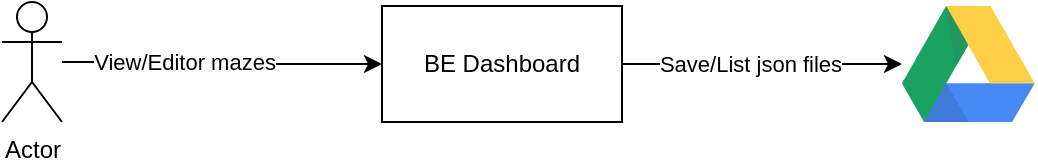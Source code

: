 <mxfile version="24.2.3" type="github">
  <diagram name="第 1 页" id="JhPpP-9z2UGz7NTdmE30">
    <mxGraphModel dx="1434" dy="733" grid="1" gridSize="10" guides="1" tooltips="1" connect="1" arrows="1" fold="1" page="1" pageScale="1" pageWidth="827" pageHeight="1169" math="0" shadow="0">
      <root>
        <mxCell id="0" />
        <mxCell id="1" parent="0" />
        <mxCell id="DVUntLbNKxFS4y0-cJTB-7" style="edgeStyle=orthogonalEdgeStyle;rounded=0;orthogonalLoop=1;jettySize=auto;html=1;exitX=1;exitY=0.5;exitDx=0;exitDy=0;" edge="1" parent="1" source="DVUntLbNKxFS4y0-cJTB-1" target="DVUntLbNKxFS4y0-cJTB-2">
          <mxGeometry relative="1" as="geometry" />
        </mxCell>
        <mxCell id="DVUntLbNKxFS4y0-cJTB-8" value="Save/List json files" style="edgeLabel;html=1;align=center;verticalAlign=middle;resizable=0;points=[];" vertex="1" connectable="0" parent="DVUntLbNKxFS4y0-cJTB-7">
          <mxGeometry x="-0.231" relative="1" as="geometry">
            <mxPoint x="10" as="offset" />
          </mxGeometry>
        </mxCell>
        <mxCell id="DVUntLbNKxFS4y0-cJTB-1" value="BE Dashboard" style="rounded=0;whiteSpace=wrap;html=1;" vertex="1" parent="1">
          <mxGeometry x="350" y="90" width="120" height="58" as="geometry" />
        </mxCell>
        <mxCell id="DVUntLbNKxFS4y0-cJTB-2" value="" style="dashed=0;outlineConnect=0;html=1;align=center;labelPosition=center;verticalLabelPosition=bottom;verticalAlign=top;shape=mxgraph.weblogos.google_drive" vertex="1" parent="1">
          <mxGeometry x="610" y="90" width="66.4" height="58" as="geometry" />
        </mxCell>
        <mxCell id="DVUntLbNKxFS4y0-cJTB-5" style="edgeStyle=orthogonalEdgeStyle;rounded=0;orthogonalLoop=1;jettySize=auto;html=1;" edge="1" parent="1" source="DVUntLbNKxFS4y0-cJTB-4" target="DVUntLbNKxFS4y0-cJTB-1">
          <mxGeometry relative="1" as="geometry" />
        </mxCell>
        <mxCell id="DVUntLbNKxFS4y0-cJTB-6" value="View/Editor mazes" style="edgeLabel;html=1;align=center;verticalAlign=middle;resizable=0;points=[];" vertex="1" connectable="0" parent="DVUntLbNKxFS4y0-cJTB-5">
          <mxGeometry x="-0.245" relative="1" as="geometry">
            <mxPoint as="offset" />
          </mxGeometry>
        </mxCell>
        <mxCell id="DVUntLbNKxFS4y0-cJTB-4" value="Actor" style="shape=umlActor;verticalLabelPosition=bottom;verticalAlign=top;html=1;outlineConnect=0;" vertex="1" parent="1">
          <mxGeometry x="160" y="88" width="30" height="60" as="geometry" />
        </mxCell>
      </root>
    </mxGraphModel>
  </diagram>
</mxfile>
